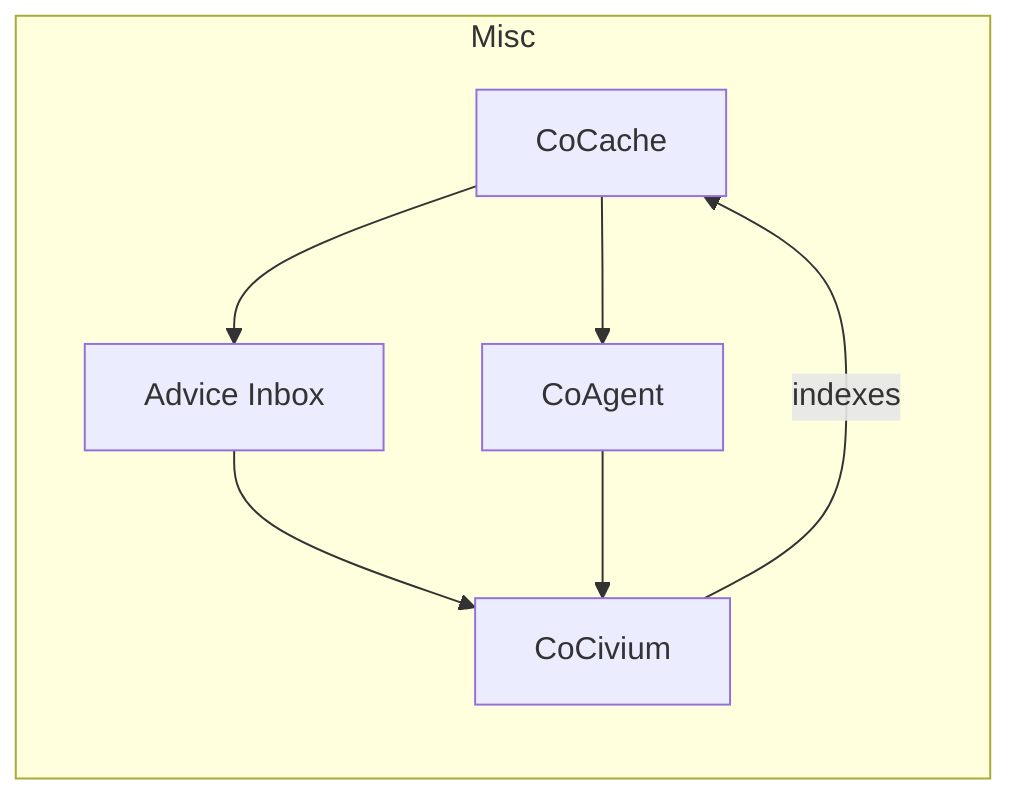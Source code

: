 flowchart LR
  subgraph Misc
    CoCache["CoCache"]
    CoAgent["CoAgent"]
    AdviceInbox["Advice Inbox"]
    CoCivium["CoCivium"]
  end
  CoCache --> AdviceInbox
  AdviceInbox --> CoCivium
  CoCache --> CoAgent
  CoAgent --> CoCivium
  CoCivium -->|indexes| CoCache